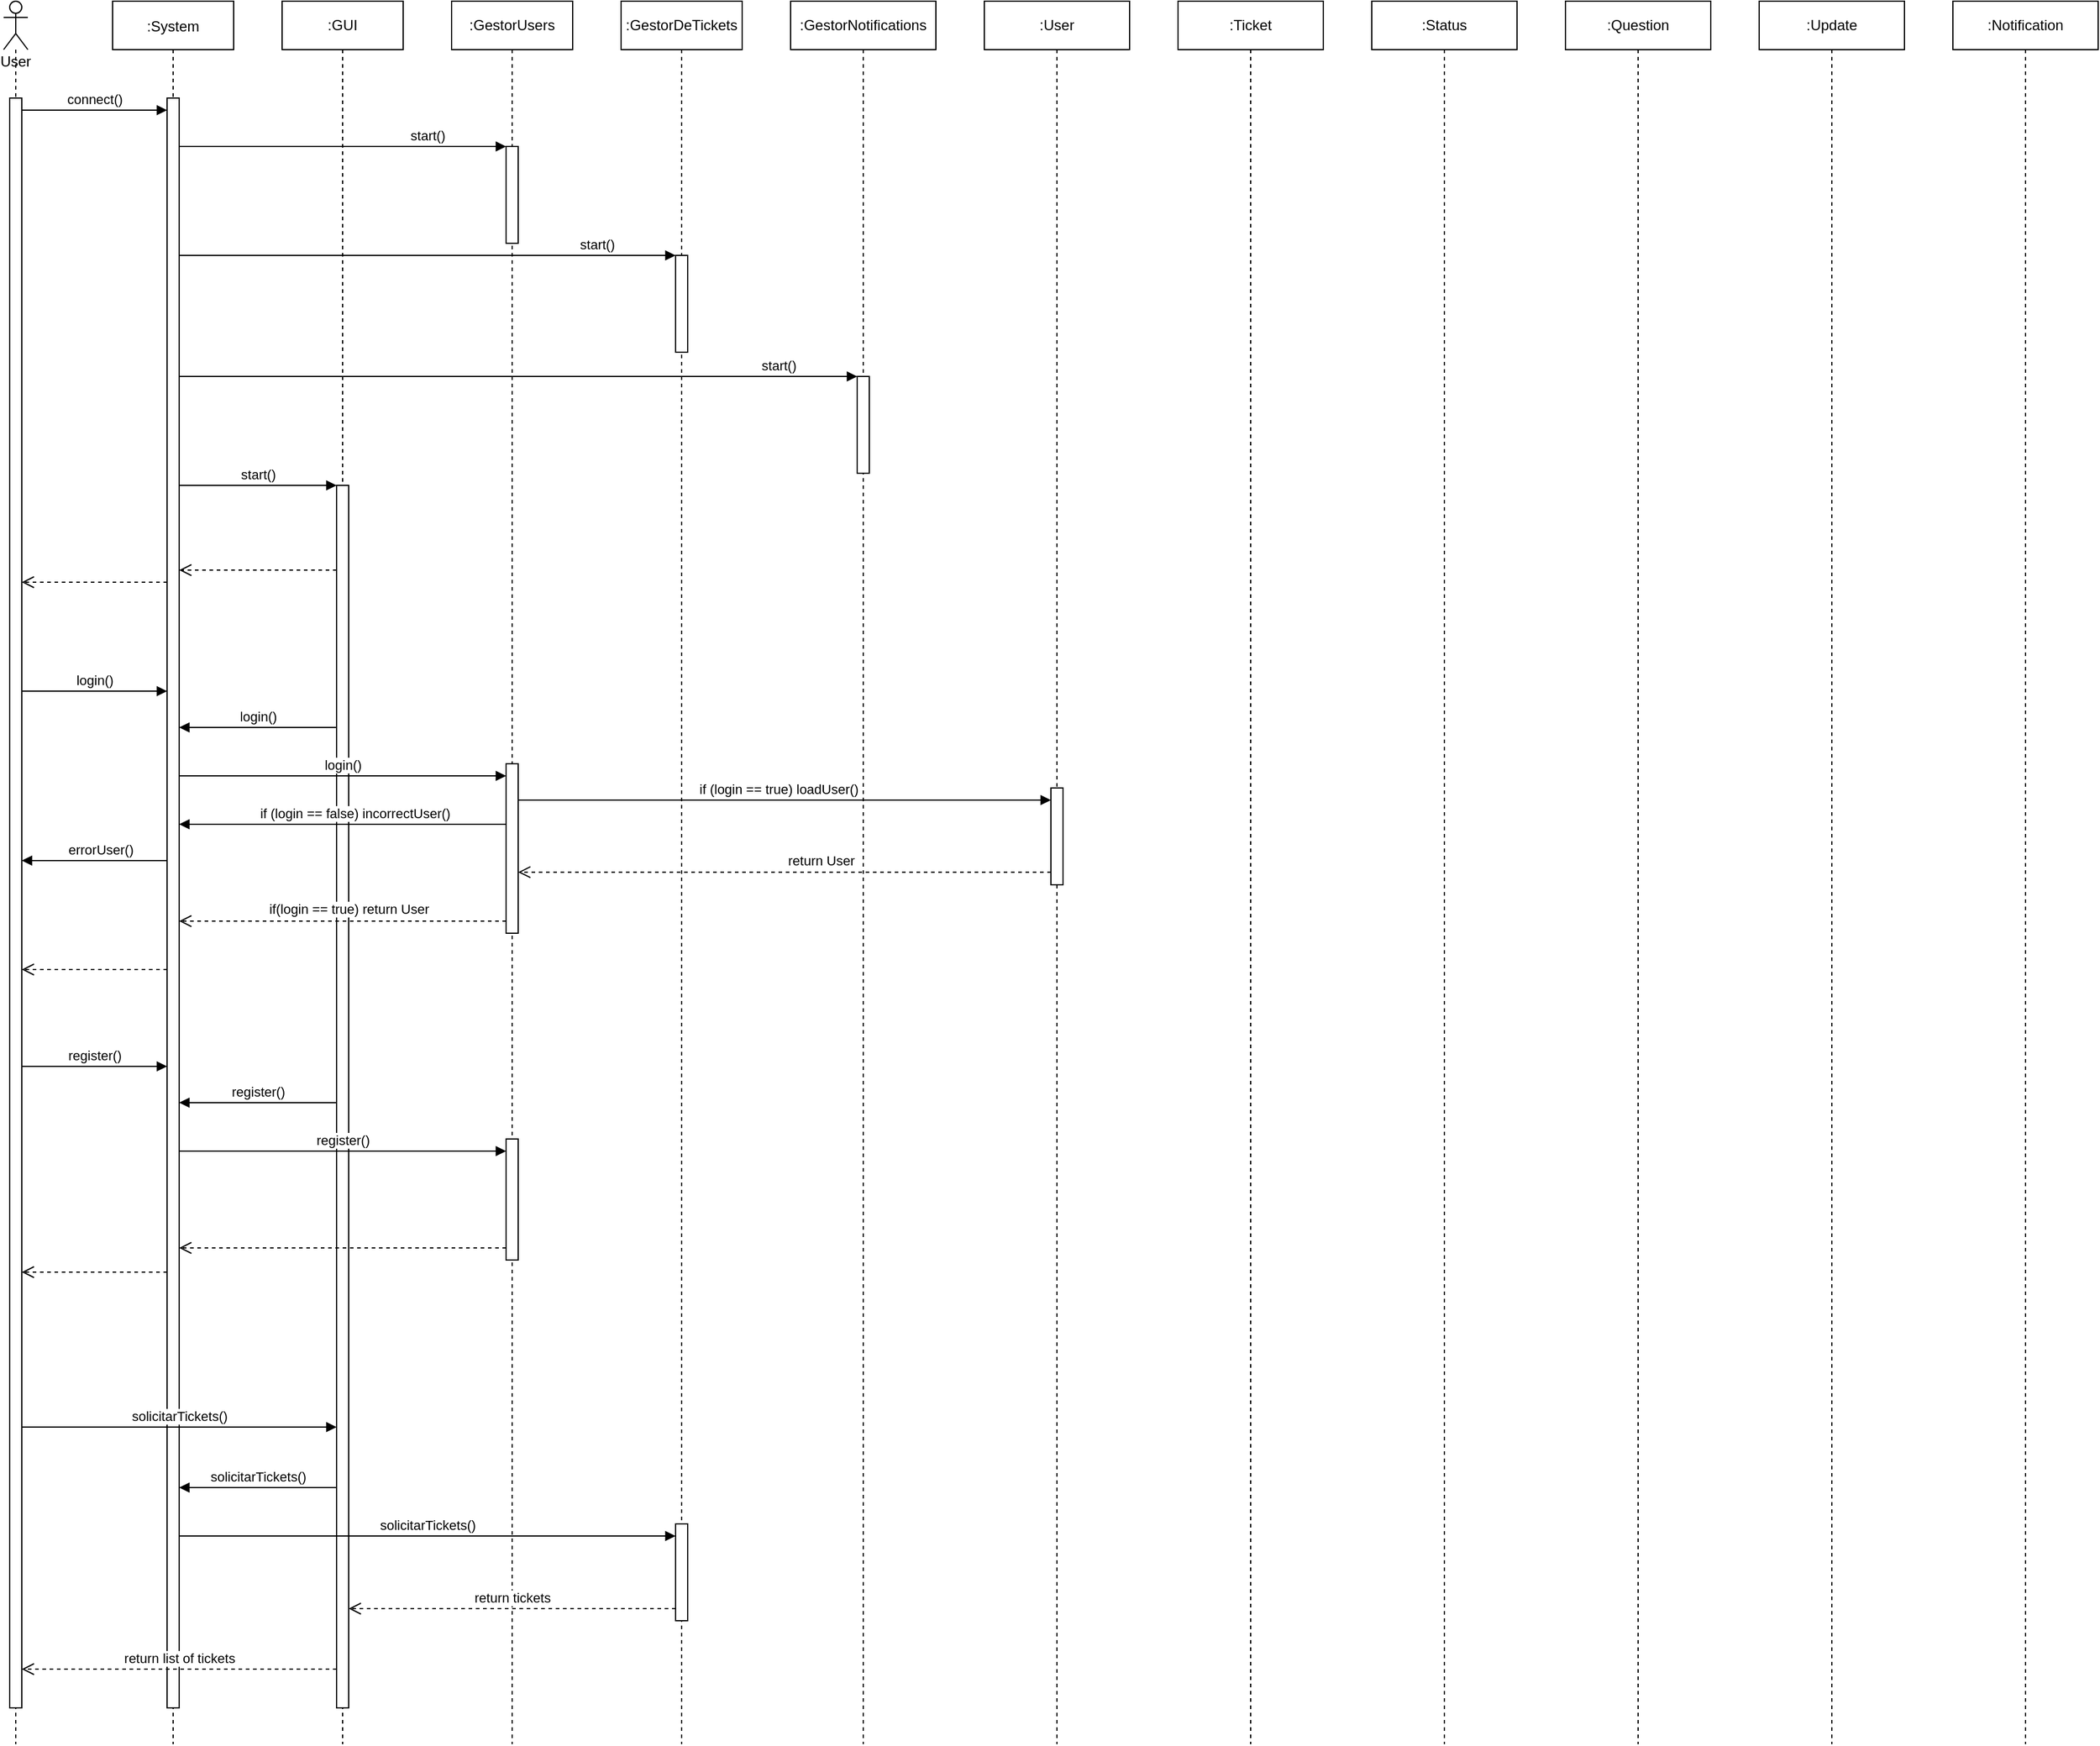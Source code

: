 <mxfile version="15.4.0" type="device"><diagram id="kgpKYQtTHZ0yAKxKKP6v" name="Page-1"><mxGraphModel dx="1538" dy="534" grid="1" gridSize="10" guides="1" tooltips="1" connect="1" arrows="1" fold="1" page="1" pageScale="1" pageWidth="850" pageHeight="1100" background="#ffffff" math="0" shadow="0"><root><mxCell id="0"/><mxCell id="1" parent="0"/><mxCell id="3nuBFxr9cyL0pnOWT2aG-1" value=":System" style="shape=umlLifeline;perimeter=lifelinePerimeter;container=1;collapsible=0;recursiveResize=0;rounded=0;shadow=0;strokeWidth=1;" parent="1" vertex="1"><mxGeometry y="40" width="100" height="1440" as="geometry"/></mxCell><mxCell id="yjDLxCULX0TYRId26fwP-1" value="" style="html=1;points=[];perimeter=orthogonalPerimeter;" parent="3nuBFxr9cyL0pnOWT2aG-1" vertex="1"><mxGeometry x="45" y="80" width="10" height="1330" as="geometry"/></mxCell><mxCell id="yjDLxCULX0TYRId26fwP-51" value="" style="html=1;verticalAlign=bottom;endArrow=open;dashed=1;endSize=8;rounded=0;" parent="3nuBFxr9cyL0pnOWT2aG-1" source="yjDLxCULX0TYRId26fwP-1" edge="1"><mxGeometry relative="1" as="geometry"><mxPoint x="50" y="800" as="sourcePoint"/><mxPoint x="-75.0" y="800" as="targetPoint"/></mxGeometry></mxCell><mxCell id="yjDLxCULX0TYRId26fwP-211" value="" style="html=1;verticalAlign=bottom;endArrow=open;dashed=1;endSize=8;rounded=0;" parent="3nuBFxr9cyL0pnOWT2aG-1" edge="1"><mxGeometry relative="1" as="geometry"><mxPoint x="45" y="1050" as="sourcePoint"/><mxPoint x="-75" y="1050" as="targetPoint"/></mxGeometry></mxCell><mxCell id="yjDLxCULX0TYRId26fwP-2" value=":GUI" style="shape=umlLifeline;perimeter=lifelinePerimeter;whiteSpace=wrap;html=1;container=1;collapsible=0;recursiveResize=0;outlineConnect=0;" parent="1" vertex="1"><mxGeometry x="140" y="40" width="100" height="1440" as="geometry"/></mxCell><mxCell id="yjDLxCULX0TYRId26fwP-7" value="" style="html=1;points=[];perimeter=orthogonalPerimeter;" parent="yjDLxCULX0TYRId26fwP-2" vertex="1"><mxGeometry x="45" y="400" width="10" height="1010" as="geometry"/></mxCell><mxCell id="yjDLxCULX0TYRId26fwP-37" value="" style="html=1;verticalAlign=bottom;endArrow=open;dashed=1;endSize=8;rounded=0;" parent="yjDLxCULX0TYRId26fwP-2" target="yjDLxCULX0TYRId26fwP-1" edge="1"><mxGeometry relative="1" as="geometry"><mxPoint x="45" y="470" as="sourcePoint"/><mxPoint x="-35" y="470" as="targetPoint"/></mxGeometry></mxCell><mxCell id="yjDLxCULX0TYRId26fwP-4" value=":GestorUsers" style="shape=umlLifeline;perimeter=lifelinePerimeter;whiteSpace=wrap;html=1;container=1;collapsible=0;recursiveResize=0;outlineConnect=0;" parent="1" vertex="1"><mxGeometry x="280" y="40" width="100" height="1440" as="geometry"/></mxCell><mxCell id="yjDLxCULX0TYRId26fwP-10" value="" style="html=1;points=[];perimeter=orthogonalPerimeter;" parent="yjDLxCULX0TYRId26fwP-4" vertex="1"><mxGeometry x="45" y="120" width="10" height="80" as="geometry"/></mxCell><mxCell id="yjDLxCULX0TYRId26fwP-39" value="" style="html=1;points=[];perimeter=orthogonalPerimeter;" parent="yjDLxCULX0TYRId26fwP-4" vertex="1"><mxGeometry x="45" y="630" width="10" height="140" as="geometry"/></mxCell><mxCell id="yjDLxCULX0TYRId26fwP-49" value="" style="html=1;verticalAlign=bottom;endArrow=open;dashed=1;endSize=8;rounded=0;" parent="yjDLxCULX0TYRId26fwP-4" target="yjDLxCULX0TYRId26fwP-1" edge="1"><mxGeometry relative="1" as="geometry"><mxPoint x="45" y="760" as="sourcePoint"/><mxPoint x="-85.0" y="760" as="targetPoint"/></mxGeometry></mxCell><mxCell id="yjDLxCULX0TYRId26fwP-50" value="if(login == true) return User" style="edgeLabel;html=1;align=center;verticalAlign=middle;resizable=0;points=[];" parent="yjDLxCULX0TYRId26fwP-49" vertex="1" connectable="0"><mxGeometry x="-0.301" y="1" relative="1" as="geometry"><mxPoint x="-36" y="-11" as="offset"/></mxGeometry></mxCell><mxCell id="yjDLxCULX0TYRId26fwP-5" value=":GestorDeTickets" style="shape=umlLifeline;perimeter=lifelinePerimeter;whiteSpace=wrap;html=1;container=1;collapsible=0;recursiveResize=0;outlineConnect=0;" parent="1" vertex="1"><mxGeometry x="420" y="40" width="100" height="1440" as="geometry"/></mxCell><mxCell id="yjDLxCULX0TYRId26fwP-11" value="" style="html=1;points=[];perimeter=orthogonalPerimeter;" parent="yjDLxCULX0TYRId26fwP-5" vertex="1"><mxGeometry x="45" y="210" width="10" height="80" as="geometry"/></mxCell><mxCell id="yjDLxCULX0TYRId26fwP-57" value="" style="html=1;points=[];perimeter=orthogonalPerimeter;" parent="yjDLxCULX0TYRId26fwP-5" vertex="1"><mxGeometry x="45" y="1258" width="10" height="80" as="geometry"/></mxCell><mxCell id="yjDLxCULX0TYRId26fwP-6" value=":GestorNotifications" style="shape=umlLifeline;perimeter=lifelinePerimeter;whiteSpace=wrap;html=1;container=1;collapsible=0;recursiveResize=0;outlineConnect=0;" parent="1" vertex="1"><mxGeometry x="560" y="40" width="120" height="1440" as="geometry"/></mxCell><mxCell id="yjDLxCULX0TYRId26fwP-12" value="" style="html=1;points=[];perimeter=orthogonalPerimeter;" parent="yjDLxCULX0TYRId26fwP-6" vertex="1"><mxGeometry x="55" y="310" width="10" height="80" as="geometry"/></mxCell><mxCell id="yjDLxCULX0TYRId26fwP-8" value="start()" style="html=1;verticalAlign=bottom;endArrow=block;entryX=0;entryY=0;rounded=0;" parent="1" source="yjDLxCULX0TYRId26fwP-1" target="yjDLxCULX0TYRId26fwP-7" edge="1"><mxGeometry relative="1" as="geometry"><mxPoint x="110" y="140" as="sourcePoint"/></mxGeometry></mxCell><mxCell id="yjDLxCULX0TYRId26fwP-13" value="start()" style="html=1;verticalAlign=bottom;endArrow=block;rounded=0;" parent="1" source="yjDLxCULX0TYRId26fwP-1" target="yjDLxCULX0TYRId26fwP-10" edge="1"><mxGeometry x="0.518" relative="1" as="geometry"><mxPoint x="65" y="150" as="sourcePoint"/><mxPoint x="195" y="150" as="targetPoint"/><Array as="points"><mxPoint x="140" y="160"/><mxPoint x="210" y="160"/></Array><mxPoint as="offset"/></mxGeometry></mxCell><mxCell id="yjDLxCULX0TYRId26fwP-15" value="start()" style="html=1;verticalAlign=bottom;endArrow=block;rounded=0;" parent="1" source="yjDLxCULX0TYRId26fwP-1" target="yjDLxCULX0TYRId26fwP-12" edge="1"><mxGeometry x="0.768" relative="1" as="geometry"><mxPoint x="60" y="420" as="sourcePoint"/><mxPoint x="470" y="420" as="targetPoint"/><Array as="points"><mxPoint x="160" y="350"/><mxPoint x="590" y="350"/></Array><mxPoint as="offset"/></mxGeometry></mxCell><mxCell id="yjDLxCULX0TYRId26fwP-17" value="User" style="shape=umlLifeline;participant=umlActor;perimeter=lifelinePerimeter;whiteSpace=wrap;html=1;container=1;collapsible=0;recursiveResize=0;verticalAlign=top;spacingTop=36;outlineConnect=0;" parent="1" vertex="1"><mxGeometry x="-90" y="40" width="20" height="1440" as="geometry"/></mxCell><mxCell id="yjDLxCULX0TYRId26fwP-18" value="" style="html=1;points=[];perimeter=orthogonalPerimeter;" parent="yjDLxCULX0TYRId26fwP-17" vertex="1"><mxGeometry x="5" y="80" width="10" height="1330" as="geometry"/></mxCell><mxCell id="yjDLxCULX0TYRId26fwP-19" value="connect()" style="html=1;verticalAlign=bottom;endArrow=block;rounded=0;" parent="1" source="yjDLxCULX0TYRId26fwP-18" target="yjDLxCULX0TYRId26fwP-1" edge="1"><mxGeometry relative="1" as="geometry"><mxPoint x="-75" y="120.0" as="sourcePoint"/><mxPoint y="120" as="targetPoint"/><Array as="points"><mxPoint y="130"/></Array></mxGeometry></mxCell><mxCell id="yjDLxCULX0TYRId26fwP-20" value=":User" style="shape=umlLifeline;perimeter=lifelinePerimeter;whiteSpace=wrap;html=1;container=1;collapsible=0;recursiveResize=0;outlineConnect=0;" parent="1" vertex="1"><mxGeometry x="720" y="40" width="120" height="1440" as="geometry"/></mxCell><mxCell id="yjDLxCULX0TYRId26fwP-21" value="" style="html=1;points=[];perimeter=orthogonalPerimeter;" parent="yjDLxCULX0TYRId26fwP-20" vertex="1"><mxGeometry x="55" y="650" width="10" height="80" as="geometry"/></mxCell><mxCell id="yjDLxCULX0TYRId26fwP-53" value="" style="html=1;verticalAlign=bottom;endArrow=open;dashed=1;endSize=8;rounded=0;" parent="yjDLxCULX0TYRId26fwP-20" target="yjDLxCULX0TYRId26fwP-39" edge="1"><mxGeometry relative="1" as="geometry"><mxPoint x="55" y="719.58" as="sourcePoint"/><mxPoint x="-215.0" y="719.58" as="targetPoint"/></mxGeometry></mxCell><mxCell id="yjDLxCULX0TYRId26fwP-54" value="return User" style="edgeLabel;html=1;align=center;verticalAlign=middle;resizable=0;points=[];" parent="yjDLxCULX0TYRId26fwP-53" vertex="1" connectable="0"><mxGeometry x="-0.301" y="1" relative="1" as="geometry"><mxPoint x="-36" y="-11" as="offset"/></mxGeometry></mxCell><mxCell id="yjDLxCULX0TYRId26fwP-22" value=":Ticket" style="shape=umlLifeline;perimeter=lifelinePerimeter;whiteSpace=wrap;html=1;container=1;collapsible=0;recursiveResize=0;outlineConnect=0;" parent="1" vertex="1"><mxGeometry x="880" y="40" width="120" height="1440" as="geometry"/></mxCell><mxCell id="yjDLxCULX0TYRId26fwP-24" value=":Status" style="shape=umlLifeline;perimeter=lifelinePerimeter;whiteSpace=wrap;html=1;container=1;collapsible=0;recursiveResize=0;outlineConnect=0;" parent="1" vertex="1"><mxGeometry x="1040" y="40" width="120" height="1440" as="geometry"/></mxCell><mxCell id="yjDLxCULX0TYRId26fwP-28" value=":Question" style="shape=umlLifeline;perimeter=lifelinePerimeter;whiteSpace=wrap;html=1;container=1;collapsible=0;recursiveResize=0;outlineConnect=0;" parent="1" vertex="1"><mxGeometry x="1200" y="40" width="120" height="1440" as="geometry"/></mxCell><mxCell id="yjDLxCULX0TYRId26fwP-30" value=":Update" style="shape=umlLifeline;perimeter=lifelinePerimeter;whiteSpace=wrap;html=1;container=1;collapsible=0;recursiveResize=0;outlineConnect=0;" parent="1" vertex="1"><mxGeometry x="1360" y="40" width="120" height="1440" as="geometry"/></mxCell><mxCell id="yjDLxCULX0TYRId26fwP-32" value=":Notification" style="shape=umlLifeline;perimeter=lifelinePerimeter;whiteSpace=wrap;html=1;container=1;collapsible=0;recursiveResize=0;outlineConnect=0;" parent="1" vertex="1"><mxGeometry x="1520" y="40" width="120" height="1440" as="geometry"/></mxCell><mxCell id="yjDLxCULX0TYRId26fwP-14" value="start()" style="html=1;verticalAlign=bottom;endArrow=block;rounded=0;" parent="1" source="yjDLxCULX0TYRId26fwP-1" target="yjDLxCULX0TYRId26fwP-11" edge="1"><mxGeometry x="0.683" relative="1" as="geometry"><mxPoint x="50" y="250" as="sourcePoint"/><mxPoint x="325" y="330" as="targetPoint"/><Array as="points"><mxPoint x="190" y="250"/><mxPoint x="290" y="250"/></Array><mxPoint as="offset"/></mxGeometry></mxCell><mxCell id="yjDLxCULX0TYRId26fwP-36" value="" style="html=1;verticalAlign=bottom;endArrow=open;dashed=1;endSize=8;rounded=0;" parent="1" source="yjDLxCULX0TYRId26fwP-1" target="yjDLxCULX0TYRId26fwP-18" edge="1"><mxGeometry relative="1" as="geometry"><mxPoint x="40" y="520" as="sourcePoint"/><mxPoint x="-35" y="480" as="targetPoint"/><Array as="points"><mxPoint x="10" y="520"/></Array></mxGeometry></mxCell><mxCell id="yjDLxCULX0TYRId26fwP-46" value="if (login == false) incorrectUser()" style="html=1;verticalAlign=bottom;endArrow=block;rounded=0;" parent="1" source="yjDLxCULX0TYRId26fwP-39" target="yjDLxCULX0TYRId26fwP-1" edge="1"><mxGeometry x="-0.074" width="80" relative="1" as="geometry"><mxPoint x="345" y="640.0" as="sourcePoint"/><mxPoint x="785" y="640.0" as="targetPoint"/><mxPoint as="offset"/><Array as="points"><mxPoint x="300" y="720"/></Array></mxGeometry></mxCell><mxCell id="yjDLxCULX0TYRId26fwP-47" value="errorUser()" style="html=1;verticalAlign=bottom;endArrow=block;rounded=0;" parent="1" source="yjDLxCULX0TYRId26fwP-1" target="yjDLxCULX0TYRId26fwP-18" edge="1"><mxGeometry x="-0.074" width="80" relative="1" as="geometry"><mxPoint x="185" y="670" as="sourcePoint"/><mxPoint x="-85.0" y="670" as="targetPoint"/><mxPoint as="offset"/><Array as="points"><mxPoint x="20" y="750"/><mxPoint x="-20" y="750"/></Array></mxGeometry></mxCell><mxCell id="yjDLxCULX0TYRId26fwP-40" value="login()" style="html=1;verticalAlign=bottom;endArrow=block;rounded=0;" parent="1" source="yjDLxCULX0TYRId26fwP-7" target="yjDLxCULX0TYRId26fwP-1" edge="1"><mxGeometry width="80" relative="1" as="geometry"><mxPoint x="120" y="620.0" as="sourcePoint"/><mxPoint x="240" y="620.0" as="targetPoint"/><Array as="points"><mxPoint x="150" y="640"/></Array></mxGeometry></mxCell><mxCell id="yjDLxCULX0TYRId26fwP-48" value="login()" style="html=1;verticalAlign=bottom;endArrow=block;rounded=0;" parent="1" source="yjDLxCULX0TYRId26fwP-1" target="yjDLxCULX0TYRId26fwP-39" edge="1"><mxGeometry width="80" relative="1" as="geometry"><mxPoint x="60.0" y="670" as="sourcePoint"/><mxPoint x="320" y="670" as="targetPoint"/><Array as="points"><mxPoint x="280" y="680"/></Array></mxGeometry></mxCell><mxCell id="yjDLxCULX0TYRId26fwP-44" value="if (login == true) loadUser()" style="html=1;verticalAlign=bottom;endArrow=block;rounded=0;" parent="1" source="yjDLxCULX0TYRId26fwP-39" target="yjDLxCULX0TYRId26fwP-21" edge="1"><mxGeometry x="-0.023" width="80" relative="1" as="geometry"><mxPoint x="335" y="630.0" as="sourcePoint"/><mxPoint x="605" y="630.0" as="targetPoint"/><Array as="points"><mxPoint x="570" y="700"/></Array><mxPoint as="offset"/></mxGeometry></mxCell><mxCell id="yjDLxCULX0TYRId26fwP-56" value="solicitarTickets()" style="html=1;verticalAlign=bottom;endArrow=block;rounded=0;" parent="1" edge="1"><mxGeometry width="80" relative="1" as="geometry"><mxPoint x="-75" y="1218" as="sourcePoint"/><mxPoint x="185" y="1218" as="targetPoint"/><Array as="points"><mxPoint x="90" y="1218"/></Array></mxGeometry></mxCell><mxCell id="yjDLxCULX0TYRId26fwP-58" value="solicitarTickets()" style="html=1;verticalAlign=bottom;endArrow=block;rounded=0;" parent="1" edge="1"><mxGeometry width="80" relative="1" as="geometry"><mxPoint x="185" y="1268" as="sourcePoint"/><mxPoint x="55" y="1268" as="targetPoint"/><Array as="points"><mxPoint x="150" y="1268"/><mxPoint x="120" y="1268"/></Array></mxGeometry></mxCell><mxCell id="yjDLxCULX0TYRId26fwP-59" value="solicitarTickets()" style="html=1;verticalAlign=bottom;endArrow=block;rounded=0;" parent="1" target="yjDLxCULX0TYRId26fwP-57" edge="1"><mxGeometry width="80" relative="1" as="geometry"><mxPoint x="55" y="1308" as="sourcePoint"/><mxPoint x="350" y="1308" as="targetPoint"/><Array as="points"><mxPoint x="255" y="1308"/></Array></mxGeometry></mxCell><mxCell id="yjDLxCULX0TYRId26fwP-60" value="return tickets" style="html=1;verticalAlign=bottom;endArrow=open;dashed=1;endSize=8;rounded=0;" parent="1" source="yjDLxCULX0TYRId26fwP-57" edge="1"><mxGeometry relative="1" as="geometry"><mxPoint x="430" y="1338" as="sourcePoint"/><mxPoint x="195" y="1368" as="targetPoint"/><Array as="points"><mxPoint x="370" y="1368"/></Array></mxGeometry></mxCell><mxCell id="yjDLxCULX0TYRId26fwP-61" value="return list of tickets" style="html=1;verticalAlign=bottom;endArrow=open;dashed=1;endSize=8;rounded=0;" parent="1" edge="1"><mxGeometry relative="1" as="geometry"><mxPoint x="185" y="1418" as="sourcePoint"/><mxPoint x="-75" y="1418" as="targetPoint"/><Array as="points"><mxPoint x="105" y="1418"/></Array></mxGeometry></mxCell><mxCell id="yjDLxCULX0TYRId26fwP-195" value="login()" style="html=1;verticalAlign=bottom;endArrow=block;rounded=0;" parent="1" edge="1"><mxGeometry relative="1" as="geometry"><mxPoint x="-75" y="610.0" as="sourcePoint"/><mxPoint x="45" y="610.0" as="targetPoint"/><Array as="points"><mxPoint x="25" y="610"/></Array></mxGeometry></mxCell><mxCell id="yjDLxCULX0TYRId26fwP-212" value="" style="html=1;points=[];perimeter=orthogonalPerimeter;" parent="1" vertex="1"><mxGeometry x="325" y="980" width="10" height="100" as="geometry"/></mxCell><mxCell id="yjDLxCULX0TYRId26fwP-213" value="" style="html=1;verticalAlign=bottom;endArrow=open;dashed=1;endSize=8;rounded=0;" parent="1" edge="1"><mxGeometry relative="1" as="geometry"><mxPoint x="325" y="1070" as="sourcePoint"/><mxPoint x="55" y="1070" as="targetPoint"/></mxGeometry></mxCell><mxCell id="yjDLxCULX0TYRId26fwP-220" value="register()" style="html=1;verticalAlign=bottom;endArrow=block;rounded=0;" parent="1" edge="1"><mxGeometry width="80" relative="1" as="geometry"><mxPoint x="185" y="950" as="sourcePoint"/><mxPoint x="55" y="950" as="targetPoint"/><Array as="points"><mxPoint x="150" y="950"/></Array></mxGeometry></mxCell><mxCell id="yjDLxCULX0TYRId26fwP-221" value="register()" style="html=1;verticalAlign=bottom;endArrow=block;rounded=0;" parent="1" target="yjDLxCULX0TYRId26fwP-212" edge="1"><mxGeometry width="80" relative="1" as="geometry"><mxPoint x="55" y="990" as="sourcePoint"/><mxPoint x="320" y="980" as="targetPoint"/><Array as="points"><mxPoint x="280" y="990"/></Array></mxGeometry></mxCell><mxCell id="yjDLxCULX0TYRId26fwP-223" value="register()" style="html=1;verticalAlign=bottom;endArrow=block;rounded=0;" parent="1" edge="1"><mxGeometry relative="1" as="geometry"><mxPoint x="-75" y="920" as="sourcePoint"/><mxPoint x="45" y="920" as="targetPoint"/><Array as="points"><mxPoint x="25" y="920"/></Array></mxGeometry></mxCell></root></mxGraphModel></diagram></mxfile>
